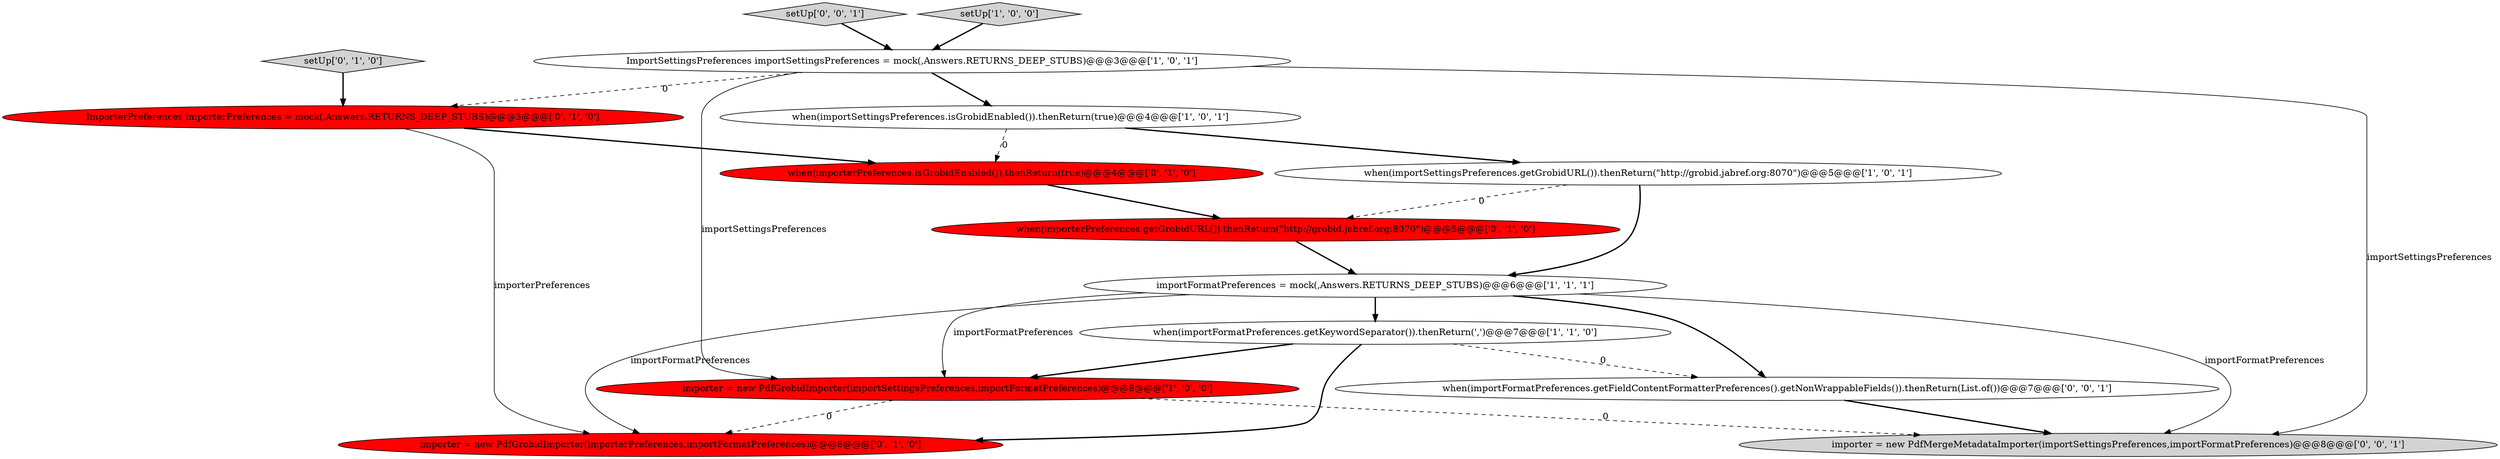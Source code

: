 digraph {
2 [style = filled, label = "ImportSettingsPreferences importSettingsPreferences = mock(,Answers.RETURNS_DEEP_STUBS)@@@3@@@['1', '0', '1']", fillcolor = white, shape = ellipse image = "AAA0AAABBB1BBB"];
10 [style = filled, label = "when(importerPreferences.getGrobidURL()).thenReturn(\"http://grobid.jabref.org:8070\")@@@5@@@['0', '1', '0']", fillcolor = red, shape = ellipse image = "AAA1AAABBB2BBB"];
11 [style = filled, label = "importer = new PdfGrobidImporter(importerPreferences,importFormatPreferences)@@@8@@@['0', '1', '0']", fillcolor = red, shape = ellipse image = "AAA1AAABBB2BBB"];
0 [style = filled, label = "when(importSettingsPreferences.isGrobidEnabled()).thenReturn(true)@@@4@@@['1', '0', '1']", fillcolor = white, shape = ellipse image = "AAA0AAABBB1BBB"];
12 [style = filled, label = "importer = new PdfMergeMetadataImporter(importSettingsPreferences,importFormatPreferences)@@@8@@@['0', '0', '1']", fillcolor = lightgray, shape = ellipse image = "AAA0AAABBB3BBB"];
3 [style = filled, label = "when(importFormatPreferences.getKeywordSeparator()).thenReturn(',')@@@7@@@['1', '1', '0']", fillcolor = white, shape = ellipse image = "AAA0AAABBB1BBB"];
5 [style = filled, label = "importFormatPreferences = mock(,Answers.RETURNS_DEEP_STUBS)@@@6@@@['1', '1', '1']", fillcolor = white, shape = ellipse image = "AAA0AAABBB1BBB"];
7 [style = filled, label = "setUp['0', '1', '0']", fillcolor = lightgray, shape = diamond image = "AAA0AAABBB2BBB"];
8 [style = filled, label = "ImporterPreferences importerPreferences = mock(,Answers.RETURNS_DEEP_STUBS)@@@3@@@['0', '1', '0']", fillcolor = red, shape = ellipse image = "AAA1AAABBB2BBB"];
9 [style = filled, label = "when(importerPreferences.isGrobidEnabled()).thenReturn(true)@@@4@@@['0', '1', '0']", fillcolor = red, shape = ellipse image = "AAA1AAABBB2BBB"];
13 [style = filled, label = "setUp['0', '0', '1']", fillcolor = lightgray, shape = diamond image = "AAA0AAABBB3BBB"];
14 [style = filled, label = "when(importFormatPreferences.getFieldContentFormatterPreferences().getNonWrappableFields()).thenReturn(List.of())@@@7@@@['0', '0', '1']", fillcolor = white, shape = ellipse image = "AAA0AAABBB3BBB"];
1 [style = filled, label = "setUp['1', '0', '0']", fillcolor = lightgray, shape = diamond image = "AAA0AAABBB1BBB"];
4 [style = filled, label = "when(importSettingsPreferences.getGrobidURL()).thenReturn(\"http://grobid.jabref.org:8070\")@@@5@@@['1', '0', '1']", fillcolor = white, shape = ellipse image = "AAA0AAABBB1BBB"];
6 [style = filled, label = "importer = new PdfGrobidImporter(importSettingsPreferences,importFormatPreferences)@@@8@@@['1', '0', '0']", fillcolor = red, shape = ellipse image = "AAA1AAABBB1BBB"];
5->3 [style = bold, label=""];
5->6 [style = solid, label="importFormatPreferences"];
2->6 [style = solid, label="importSettingsPreferences"];
6->11 [style = dashed, label="0"];
3->11 [style = bold, label=""];
3->6 [style = bold, label=""];
9->10 [style = bold, label=""];
5->14 [style = bold, label=""];
8->11 [style = solid, label="importerPreferences"];
7->8 [style = bold, label=""];
2->8 [style = dashed, label="0"];
6->12 [style = dashed, label="0"];
2->0 [style = bold, label=""];
10->5 [style = bold, label=""];
5->11 [style = solid, label="importFormatPreferences"];
2->12 [style = solid, label="importSettingsPreferences"];
0->4 [style = bold, label=""];
14->12 [style = bold, label=""];
8->9 [style = bold, label=""];
1->2 [style = bold, label=""];
0->9 [style = dashed, label="0"];
3->14 [style = dashed, label="0"];
4->10 [style = dashed, label="0"];
5->12 [style = solid, label="importFormatPreferences"];
4->5 [style = bold, label=""];
13->2 [style = bold, label=""];
}

